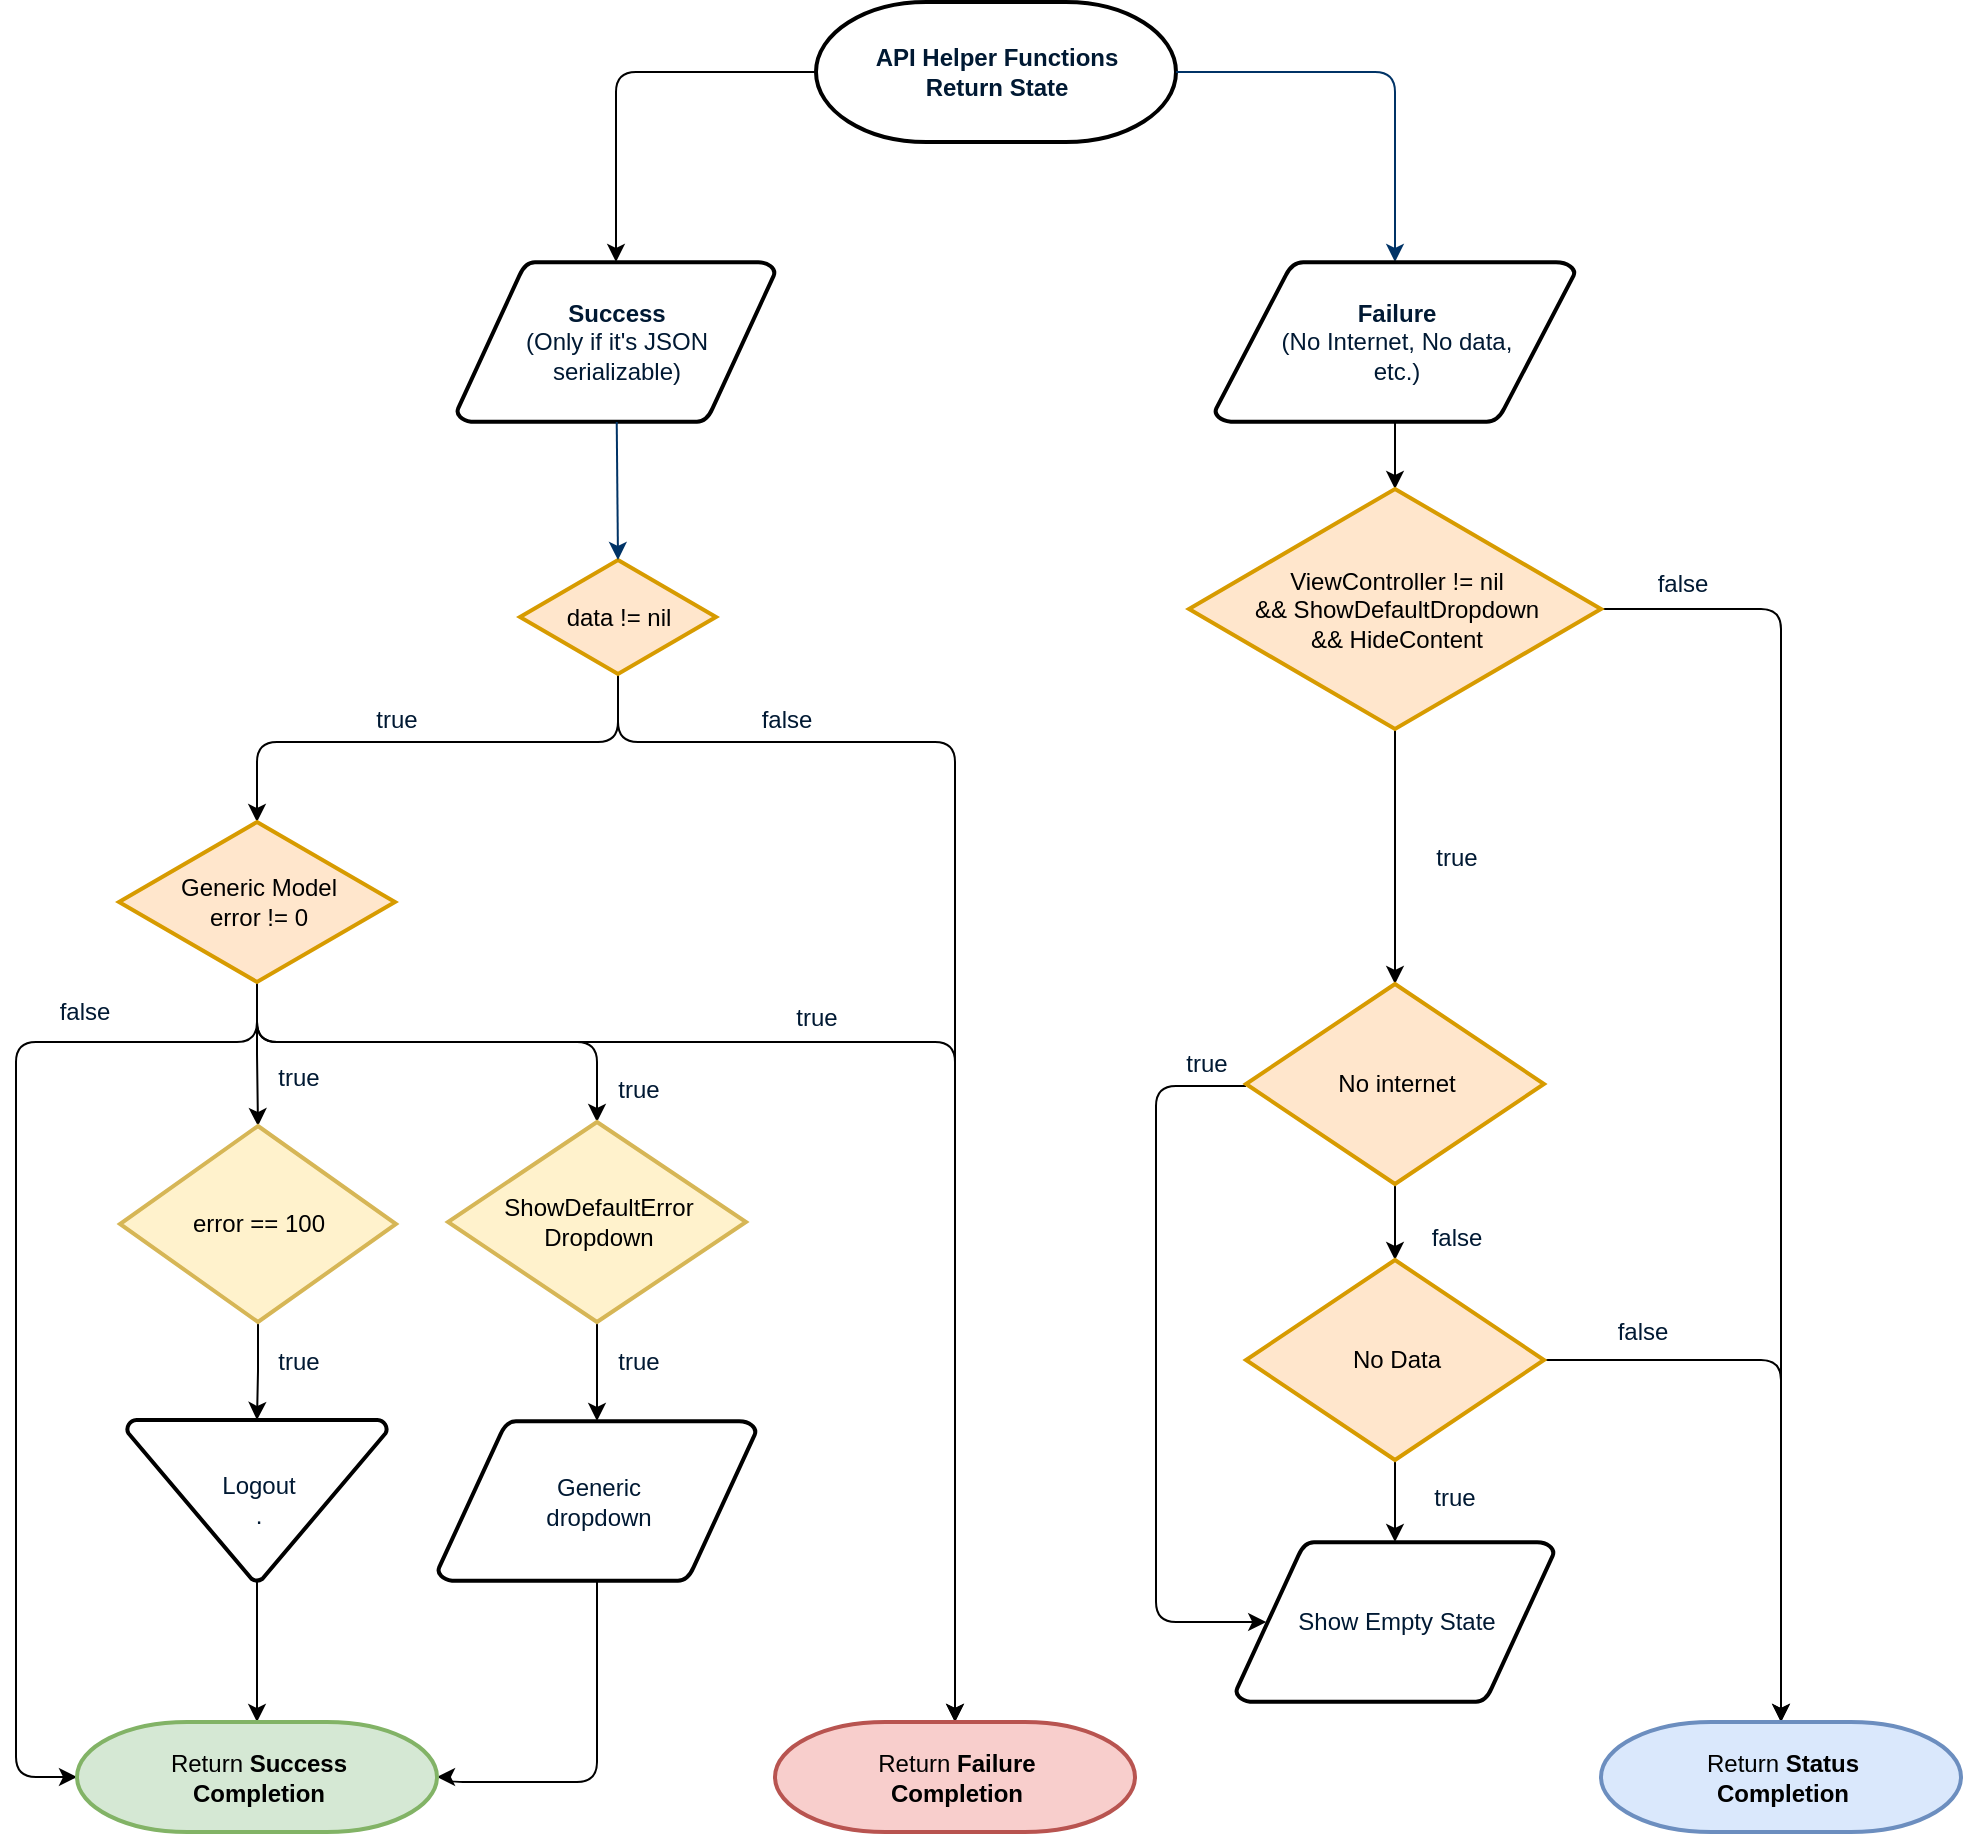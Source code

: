 <mxfile version="11.0.8" type="device"><diagram id="6a731a19-8d31-9384-78a2-239565b7b9f0" name="Page-1"><mxGraphModel dx="1577" dy="1025" grid="1" gridSize="10" guides="1" tooltips="1" connect="1" arrows="1" fold="1" page="1" pageScale="1" pageWidth="1169" pageHeight="827" background="#ffffff" math="0" shadow="0"><root><mxCell id="0"/><mxCell id="1" parent="0"/><mxCell id="2" value="&lt;b&gt;API Helper Functions&lt;br&gt;Return State&lt;br&gt;&lt;/b&gt;" style="shape=mxgraph.flowchart.terminator;fillColor=#FFFFFF;strokeColor=#000000;strokeWidth=2;gradientColor=none;gradientDirection=north;fontColor=#001933;fontStyle=0;html=1;" parent="1" vertex="1"><mxGeometry x="480" y="110" width="180" height="70" as="geometry"/></mxCell><mxCell id="-cMD7SlzNvBvtikibV4C-60" style="edgeStyle=orthogonalEdgeStyle;rounded=1;orthogonalLoop=1;jettySize=auto;html=1;entryX=0.5;entryY=0;entryDx=0;entryDy=0;entryPerimeter=0;fontColor=#001933;fontStyle=1;strokeColor=#003366;strokeWidth=1;exitX=1;exitY=0.5;exitDx=0;exitDy=0;exitPerimeter=0;" edge="1" parent="1" source="2" target="-cMD7SlzNvBvtikibV4C-57"><mxGeometry relative="1" as="geometry"><mxPoint x="740" y="160" as="sourcePoint"/></mxGeometry></mxCell><mxCell id="-cMD7SlzNvBvtikibV4C-87" style="edgeStyle=orthogonalEdgeStyle;rounded=1;orthogonalLoop=1;jettySize=auto;html=1;entryX=0.5;entryY=0;entryDx=0;entryDy=0;entryPerimeter=0;exitX=0;exitY=0.5;exitDx=0;exitDy=0;exitPerimeter=0;" edge="1" parent="1" source="2" target="5"><mxGeometry relative="1" as="geometry"><mxPoint x="460" y="160" as="sourcePoint"/></mxGeometry></mxCell><mxCell id="5" value="&lt;b&gt;Success&lt;/b&gt;&lt;br&gt;(Only if it's JSON &lt;br&gt;serializable)" style="shape=mxgraph.flowchart.data;fillColor=#FFFFFF;strokeColor=#000000;strokeWidth=2;gradientColor=none;gradientDirection=north;fontColor=#001933;fontStyle=0;html=1;" parent="1" vertex="1"><mxGeometry x="300.5" y="240" width="159" height="80" as="geometry"/></mxCell><mxCell id="-cMD7SlzNvBvtikibV4C-61" style="edgeStyle=orthogonalEdgeStyle;rounded=1;orthogonalLoop=1;jettySize=auto;html=1;entryX=0.5;entryY=0;entryDx=0;entryDy=0;entryPerimeter=0;exitX=0.5;exitY=1;exitDx=0;exitDy=0;exitPerimeter=0;" edge="1" parent="1" source="6" target="-cMD7SlzNvBvtikibV4C-112"><mxGeometry relative="1" as="geometry"><mxPoint x="569.667" y="521.667" as="targetPoint"/><Array as="points"><mxPoint x="381" y="480"/><mxPoint x="550" y="480"/></Array></mxGeometry></mxCell><mxCell id="-cMD7SlzNvBvtikibV4C-65" style="edgeStyle=orthogonalEdgeStyle;rounded=1;orthogonalLoop=1;jettySize=auto;html=1;exitX=0.5;exitY=1;exitDx=0;exitDy=0;exitPerimeter=0;entryX=0.5;entryY=0;entryDx=0;entryDy=0;entryPerimeter=0;" edge="1" parent="1" source="6" target="-cMD7SlzNvBvtikibV4C-66"><mxGeometry relative="1" as="geometry"><Array as="points"><mxPoint x="381" y="480"/><mxPoint x="201" y="480"/></Array></mxGeometry></mxCell><mxCell id="6" value="data != nil" style="shape=mxgraph.flowchart.decision;fillColor=#ffe6cc;strokeColor=#d79b00;strokeWidth=2;gradientDirection=north;fontStyle=0;html=1;" parent="1" vertex="1"><mxGeometry x="332" y="389" width="98" height="57" as="geometry"/></mxCell><mxCell id="9" style="entryX=0.5;entryY=0;entryPerimeter=0;fontColor=#001933;fontStyle=1;strokeColor=#003366;strokeWidth=1;html=1;" parent="1" source="5" target="6" edge="1"><mxGeometry relative="1" as="geometry"/></mxCell><mxCell id="14" value="false" style="text;fontColor=#001933;fontStyle=0;html=1;strokeColor=none;gradientColor=none;fillColor=none;strokeWidth=2;align=center;" parent="1" vertex="1"><mxGeometry x="445" y="455" width="40" height="26" as="geometry"/></mxCell><mxCell id="-cMD7SlzNvBvtikibV4C-74" style="edgeStyle=orthogonalEdgeStyle;rounded=0;orthogonalLoop=1;jettySize=auto;html=1;entryX=0.5;entryY=0;entryDx=0;entryDy=0;entryPerimeter=0;" edge="1" parent="1" source="32" target="-cMD7SlzNvBvtikibV4C-110"><mxGeometry relative="1" as="geometry"><mxPoint x="201.333" y="960" as="targetPoint"/></mxGeometry></mxCell><mxCell id="32" value="Logout&lt;br&gt;." style="shape=mxgraph.flowchart.merge_or_storage;fillColor=#FFFFFF;strokeColor=#000000;strokeWidth=2;gradientColor=none;gradientDirection=north;fontColor=#001933;fontStyle=0;html=1;" parent="1" vertex="1"><mxGeometry x="135.5" y="819" width="130" height="80.5" as="geometry"/></mxCell><mxCell id="-cMD7SlzNvBvtikibV4C-89" value="" style="edgeStyle=orthogonalEdgeStyle;rounded=1;orthogonalLoop=1;jettySize=auto;html=1;" edge="1" parent="1" source="-cMD7SlzNvBvtikibV4C-57" target="-cMD7SlzNvBvtikibV4C-88"><mxGeometry relative="1" as="geometry"/></mxCell><mxCell id="-cMD7SlzNvBvtikibV4C-57" value="&lt;b&gt;Failure&lt;/b&gt;&lt;br&gt;(No Internet, No data,&lt;br&gt;etc.)" style="shape=mxgraph.flowchart.data;fillColor=#FFFFFF;strokeColor=#000000;strokeWidth=2;gradientColor=none;gradientDirection=north;fontColor=#001933;fontStyle=0;html=1;" vertex="1" parent="1"><mxGeometry x="679.5" y="240" width="180" height="80" as="geometry"/></mxCell><mxCell id="-cMD7SlzNvBvtikibV4C-64" value="true" style="text;fontColor=#001933;fontStyle=0;html=1;strokeColor=none;gradientColor=none;fillColor=none;strokeWidth=2;align=center;" vertex="1" parent="1"><mxGeometry x="249.5" y="455" width="40" height="26" as="geometry"/></mxCell><mxCell id="-cMD7SlzNvBvtikibV4C-78" style="edgeStyle=orthogonalEdgeStyle;rounded=0;orthogonalLoop=1;jettySize=auto;html=1;exitX=0.5;exitY=1;exitDx=0;exitDy=0;exitPerimeter=0;entryX=0.5;entryY=0;entryDx=0;entryDy=0;entryPerimeter=0;" edge="1" parent="1" source="-cMD7SlzNvBvtikibV4C-66" target="-cMD7SlzNvBvtikibV4C-71"><mxGeometry relative="1" as="geometry"/></mxCell><mxCell id="-cMD7SlzNvBvtikibV4C-79" style="edgeStyle=orthogonalEdgeStyle;rounded=1;orthogonalLoop=1;jettySize=auto;html=1;exitX=0.5;exitY=1;exitDx=0;exitDy=0;exitPerimeter=0;entryX=0.5;entryY=0;entryDx=0;entryDy=0;entryPerimeter=0;" edge="1" parent="1" source="-cMD7SlzNvBvtikibV4C-66" target="-cMD7SlzNvBvtikibV4C-81"><mxGeometry relative="1" as="geometry"><mxPoint x="370" y="660" as="targetPoint"/><Array as="points"><mxPoint x="201" y="630"/><mxPoint x="371" y="630"/></Array></mxGeometry></mxCell><mxCell id="-cMD7SlzNvBvtikibV4C-85" style="edgeStyle=orthogonalEdgeStyle;rounded=1;orthogonalLoop=1;jettySize=auto;html=1;entryX=0.5;entryY=0;entryDx=0;entryDy=0;entryPerimeter=0;exitX=0.5;exitY=1;exitDx=0;exitDy=0;exitPerimeter=0;" edge="1" parent="1" source="-cMD7SlzNvBvtikibV4C-66" target="-cMD7SlzNvBvtikibV4C-112"><mxGeometry relative="1" as="geometry"><Array as="points"><mxPoint x="201" y="630"/><mxPoint x="550" y="630"/></Array></mxGeometry></mxCell><mxCell id="-cMD7SlzNvBvtikibV4C-111" style="edgeStyle=orthogonalEdgeStyle;rounded=1;orthogonalLoop=1;jettySize=auto;html=1;exitX=0.5;exitY=1;exitDx=0;exitDy=0;exitPerimeter=0;entryX=0;entryY=0.5;entryDx=0;entryDy=0;entryPerimeter=0;" edge="1" parent="1" source="-cMD7SlzNvBvtikibV4C-66" target="-cMD7SlzNvBvtikibV4C-110"><mxGeometry relative="1" as="geometry"><Array as="points"><mxPoint x="201" y="630"/><mxPoint x="80" y="630"/><mxPoint x="80" y="998"/></Array></mxGeometry></mxCell><mxCell id="-cMD7SlzNvBvtikibV4C-66" value="Generic Model&lt;br&gt;error != 0" style="shape=mxgraph.flowchart.decision;fillColor=#ffe6cc;strokeColor=#d79b00;strokeWidth=2;gradientDirection=north;fontStyle=0;html=1;" vertex="1" parent="1"><mxGeometry x="131.5" y="520" width="138" height="80" as="geometry"/></mxCell><mxCell id="-cMD7SlzNvBvtikibV4C-69" value="false" style="text;fontColor=#001933;fontStyle=0;html=1;strokeColor=none;gradientColor=none;fillColor=none;strokeWidth=2;align=center;" vertex="1" parent="1"><mxGeometry x="93.5" y="601" width="40" height="26" as="geometry"/></mxCell><mxCell id="-cMD7SlzNvBvtikibV4C-70" value="true" style="text;fontColor=#001933;fontStyle=0;html=1;strokeColor=none;gradientColor=none;fillColor=none;strokeWidth=2;align=center;" vertex="1" parent="1"><mxGeometry x="200.5" y="634" width="40" height="26" as="geometry"/></mxCell><mxCell id="-cMD7SlzNvBvtikibV4C-72" style="edgeStyle=orthogonalEdgeStyle;rounded=0;orthogonalLoop=1;jettySize=auto;html=1;entryX=0.5;entryY=0;entryDx=0;entryDy=0;entryPerimeter=0;" edge="1" parent="1" source="-cMD7SlzNvBvtikibV4C-71" target="32"><mxGeometry relative="1" as="geometry"/></mxCell><mxCell id="-cMD7SlzNvBvtikibV4C-71" value="error == 100" style="shape=mxgraph.flowchart.decision;fillColor=#fff2cc;strokeColor=#d6b656;strokeWidth=2;gradientDirection=north;fontStyle=0;html=1;" vertex="1" parent="1"><mxGeometry x="132" y="672" width="138" height="98" as="geometry"/></mxCell><mxCell id="-cMD7SlzNvBvtikibV4C-76" value="true" style="text;fontColor=#001933;fontStyle=0;html=1;strokeColor=none;gradientColor=none;fillColor=none;strokeWidth=2;align=center;" vertex="1" parent="1"><mxGeometry x="200.5" y="776" width="40" height="26" as="geometry"/></mxCell><mxCell id="-cMD7SlzNvBvtikibV4C-80" value="true" style="text;fontColor=#001933;fontStyle=0;html=1;strokeColor=none;gradientColor=none;fillColor=none;strokeWidth=2;align=center;" vertex="1" parent="1"><mxGeometry x="370.5" y="640" width="40" height="26" as="geometry"/></mxCell><mxCell id="-cMD7SlzNvBvtikibV4C-93" style="edgeStyle=orthogonalEdgeStyle;rounded=1;orthogonalLoop=1;jettySize=auto;html=1;exitX=0.5;exitY=1;exitDx=0;exitDy=0;exitPerimeter=0;entryX=0.5;entryY=0;entryDx=0;entryDy=0;entryPerimeter=0;" edge="1" parent="1" source="-cMD7SlzNvBvtikibV4C-81" target="-cMD7SlzNvBvtikibV4C-83"><mxGeometry relative="1" as="geometry"/></mxCell><mxCell id="-cMD7SlzNvBvtikibV4C-81" value="ShowDefaultError&lt;br&gt;Dropdown" style="shape=mxgraph.flowchart.decision;fillColor=#fff2cc;strokeColor=#d6b656;strokeWidth=2;gradientDirection=north;fontStyle=0;html=1;" vertex="1" parent="1"><mxGeometry x="296" y="670" width="149" height="100" as="geometry"/></mxCell><mxCell id="-cMD7SlzNvBvtikibV4C-84" style="edgeStyle=orthogonalEdgeStyle;rounded=1;orthogonalLoop=1;jettySize=auto;html=1;exitX=0.5;exitY=1;exitDx=0;exitDy=0;exitPerimeter=0;entryX=1;entryY=0.5;entryDx=0;entryDy=0;entryPerimeter=0;" edge="1" parent="1" source="-cMD7SlzNvBvtikibV4C-83" target="-cMD7SlzNvBvtikibV4C-110"><mxGeometry relative="1" as="geometry"><mxPoint x="264.667" y="1000" as="targetPoint"/><Array as="points"><mxPoint x="371" y="1000"/><mxPoint x="296" y="1000"/></Array></mxGeometry></mxCell><mxCell id="-cMD7SlzNvBvtikibV4C-83" value="Generic &lt;br&gt;dropdown" style="shape=mxgraph.flowchart.data;fillColor=#FFFFFF;strokeColor=#000000;strokeWidth=2;gradientColor=none;gradientDirection=north;fontColor=#001933;fontStyle=0;html=1;" vertex="1" parent="1"><mxGeometry x="291" y="819.5" width="159" height="80" as="geometry"/></mxCell><mxCell id="-cMD7SlzNvBvtikibV4C-86" value="true" style="text;fontColor=#001933;fontStyle=0;html=1;strokeColor=none;gradientColor=none;fillColor=none;strokeWidth=2;align=center;" vertex="1" parent="1"><mxGeometry x="370.5" y="776" width="40" height="26" as="geometry"/></mxCell><mxCell id="-cMD7SlzNvBvtikibV4C-90" style="edgeStyle=orthogonalEdgeStyle;rounded=1;orthogonalLoop=1;jettySize=auto;html=1;entryX=0.5;entryY=0;entryDx=0;entryDy=0;entryPerimeter=0;exitX=1;exitY=0.5;exitDx=0;exitDy=0;exitPerimeter=0;" edge="1" parent="1" source="-cMD7SlzNvBvtikibV4C-88" target="-cMD7SlzNvBvtikibV4C-113"><mxGeometry relative="1" as="geometry"><mxPoint x="1009.667" y="930" as="targetPoint"/><Array as="points"><mxPoint x="963" y="413"/></Array></mxGeometry></mxCell><mxCell id="-cMD7SlzNvBvtikibV4C-96" style="edgeStyle=orthogonalEdgeStyle;rounded=1;orthogonalLoop=1;jettySize=auto;html=1;exitX=0.5;exitY=1;exitDx=0;exitDy=0;exitPerimeter=0;entryX=0.5;entryY=0;entryDx=0;entryDy=0;entryPerimeter=0;" edge="1" parent="1" source="-cMD7SlzNvBvtikibV4C-88" target="-cMD7SlzNvBvtikibV4C-95"><mxGeometry relative="1" as="geometry"/></mxCell><mxCell id="-cMD7SlzNvBvtikibV4C-88" value="ViewController != nil&lt;br&gt;&amp;amp;&amp;amp; ShowDefaultDropdown&lt;br&gt;&amp;amp;&amp;amp; HideContent" style="shape=mxgraph.flowchart.decision;fillColor=#ffe6cc;strokeColor=#d79b00;strokeWidth=2;gradientDirection=north;fontStyle=0;html=1;" vertex="1" parent="1"><mxGeometry x="666.5" y="353.5" width="206" height="120" as="geometry"/></mxCell><mxCell id="-cMD7SlzNvBvtikibV4C-91" value="false" style="text;fontColor=#001933;fontStyle=0;html=1;strokeColor=none;gradientColor=none;fillColor=none;strokeWidth=2;align=center;" vertex="1" parent="1"><mxGeometry x="892.5" y="386.5" width="40" height="26" as="geometry"/></mxCell><mxCell id="-cMD7SlzNvBvtikibV4C-98" style="edgeStyle=orthogonalEdgeStyle;rounded=1;orthogonalLoop=1;jettySize=auto;html=1;exitX=0.5;exitY=1;exitDx=0;exitDy=0;exitPerimeter=0;entryX=0.5;entryY=0;entryDx=0;entryDy=0;entryPerimeter=0;" edge="1" parent="1" source="-cMD7SlzNvBvtikibV4C-95" target="-cMD7SlzNvBvtikibV4C-97"><mxGeometry relative="1" as="geometry"/></mxCell><mxCell id="-cMD7SlzNvBvtikibV4C-101" style="edgeStyle=orthogonalEdgeStyle;rounded=1;orthogonalLoop=1;jettySize=auto;html=1;entryX=0.095;entryY=0.5;entryDx=0;entryDy=0;entryPerimeter=0;" edge="1" parent="1" source="-cMD7SlzNvBvtikibV4C-95" target="-cMD7SlzNvBvtikibV4C-102"><mxGeometry relative="1" as="geometry"><mxPoint x="570" y="760" as="targetPoint"/><Array as="points"><mxPoint x="650" y="652"/><mxPoint x="650" y="920"/></Array></mxGeometry></mxCell><mxCell id="-cMD7SlzNvBvtikibV4C-95" value="No internet" style="shape=mxgraph.flowchart.decision;fillColor=#ffe6cc;strokeColor=#d79b00;strokeWidth=2;gradientDirection=north;fontStyle=0;html=1;" vertex="1" parent="1"><mxGeometry x="695" y="601" width="149" height="100" as="geometry"/></mxCell><mxCell id="-cMD7SlzNvBvtikibV4C-105" style="edgeStyle=orthogonalEdgeStyle;rounded=1;orthogonalLoop=1;jettySize=auto;html=1;entryX=0.5;entryY=0;entryDx=0;entryDy=0;entryPerimeter=0;" edge="1" parent="1" source="-cMD7SlzNvBvtikibV4C-97" target="-cMD7SlzNvBvtikibV4C-102"><mxGeometry relative="1" as="geometry"/></mxCell><mxCell id="-cMD7SlzNvBvtikibV4C-107" style="edgeStyle=orthogonalEdgeStyle;rounded=1;orthogonalLoop=1;jettySize=auto;html=1;exitX=1;exitY=0.5;exitDx=0;exitDy=0;exitPerimeter=0;entryX=0.5;entryY=0;entryDx=0;entryDy=0;entryPerimeter=0;" edge="1" parent="1" source="-cMD7SlzNvBvtikibV4C-97" target="-cMD7SlzNvBvtikibV4C-113"><mxGeometry relative="1" as="geometry"><mxPoint x="1009.667" y="1010" as="targetPoint"/></mxGeometry></mxCell><mxCell id="-cMD7SlzNvBvtikibV4C-97" value="No Data" style="shape=mxgraph.flowchart.decision;fillColor=#ffe6cc;strokeColor=#d79b00;strokeWidth=2;gradientDirection=north;fontStyle=0;html=1;" vertex="1" parent="1"><mxGeometry x="695" y="739" width="149" height="100" as="geometry"/></mxCell><mxCell id="-cMD7SlzNvBvtikibV4C-99" value="true" style="text;fontColor=#001933;fontStyle=0;html=1;strokeColor=none;gradientColor=none;fillColor=none;strokeWidth=2;align=center;" vertex="1" parent="1"><mxGeometry x="780" y="524" width="40" height="26" as="geometry"/></mxCell><mxCell id="-cMD7SlzNvBvtikibV4C-100" value="false" style="text;fontColor=#001933;fontStyle=0;html=1;strokeColor=none;gradientColor=none;fillColor=none;strokeWidth=2;align=center;" vertex="1" parent="1"><mxGeometry x="780" y="714" width="40" height="26" as="geometry"/></mxCell><mxCell id="-cMD7SlzNvBvtikibV4C-102" value="Show Empty State" style="shape=mxgraph.flowchart.data;fillColor=#FFFFFF;strokeColor=#000000;strokeWidth=2;gradientColor=none;gradientDirection=north;fontColor=#001933;fontStyle=0;html=1;" vertex="1" parent="1"><mxGeometry x="690" y="880" width="159" height="80" as="geometry"/></mxCell><mxCell id="-cMD7SlzNvBvtikibV4C-106" value="true" style="text;fontColor=#001933;fontStyle=0;html=1;strokeColor=none;gradientColor=none;fillColor=none;strokeWidth=2;align=center;" vertex="1" parent="1"><mxGeometry x="655" y="627" width="40" height="26" as="geometry"/></mxCell><mxCell id="-cMD7SlzNvBvtikibV4C-108" value="true" style="text;fontColor=#001933;fontStyle=0;html=1;strokeColor=none;gradientColor=none;fillColor=none;strokeWidth=2;align=center;" vertex="1" parent="1"><mxGeometry x="779" y="844" width="40" height="26" as="geometry"/></mxCell><mxCell id="-cMD7SlzNvBvtikibV4C-109" value="false" style="text;fontColor=#001933;fontStyle=0;html=1;strokeColor=none;gradientColor=none;fillColor=none;strokeWidth=2;align=center;" vertex="1" parent="1"><mxGeometry x="872.5" y="761" width="40" height="26" as="geometry"/></mxCell><mxCell id="-cMD7SlzNvBvtikibV4C-110" value="Return&amp;nbsp;&lt;b&gt;Success&lt;br&gt;Completion&lt;/b&gt;" style="shape=mxgraph.flowchart.terminator;fillColor=#d5e8d4;strokeColor=#82b366;strokeWidth=2;gradientDirection=north;fontStyle=0;html=1;" vertex="1" parent="1"><mxGeometry x="110.5" y="970" width="180" height="55" as="geometry"/></mxCell><mxCell id="-cMD7SlzNvBvtikibV4C-112" value="Return&amp;nbsp;&lt;b&gt;Failure&lt;br&gt;Completion&lt;/b&gt;" style="shape=mxgraph.flowchart.terminator;fillColor=#f8cecc;strokeColor=#b85450;strokeWidth=2;gradientDirection=north;fontStyle=0;html=1;" vertex="1" parent="1"><mxGeometry x="459.5" y="970" width="180" height="55" as="geometry"/></mxCell><mxCell id="-cMD7SlzNvBvtikibV4C-113" value="Return&amp;nbsp;&lt;b&gt;Status&lt;br&gt;Completion&lt;/b&gt;" style="shape=mxgraph.flowchart.terminator;fillColor=#dae8fc;strokeColor=#6c8ebf;strokeWidth=2;gradientDirection=north;fontStyle=0;html=1;" vertex="1" parent="1"><mxGeometry x="872.5" y="970" width="180" height="55" as="geometry"/></mxCell><mxCell id="-cMD7SlzNvBvtikibV4C-115" value="true" style="text;fontColor=#001933;fontStyle=0;html=1;strokeColor=none;gradientColor=none;fillColor=none;strokeWidth=2;align=center;" vertex="1" parent="1"><mxGeometry x="460" y="604" width="40" height="26" as="geometry"/></mxCell></root></mxGraphModel></diagram></mxfile>